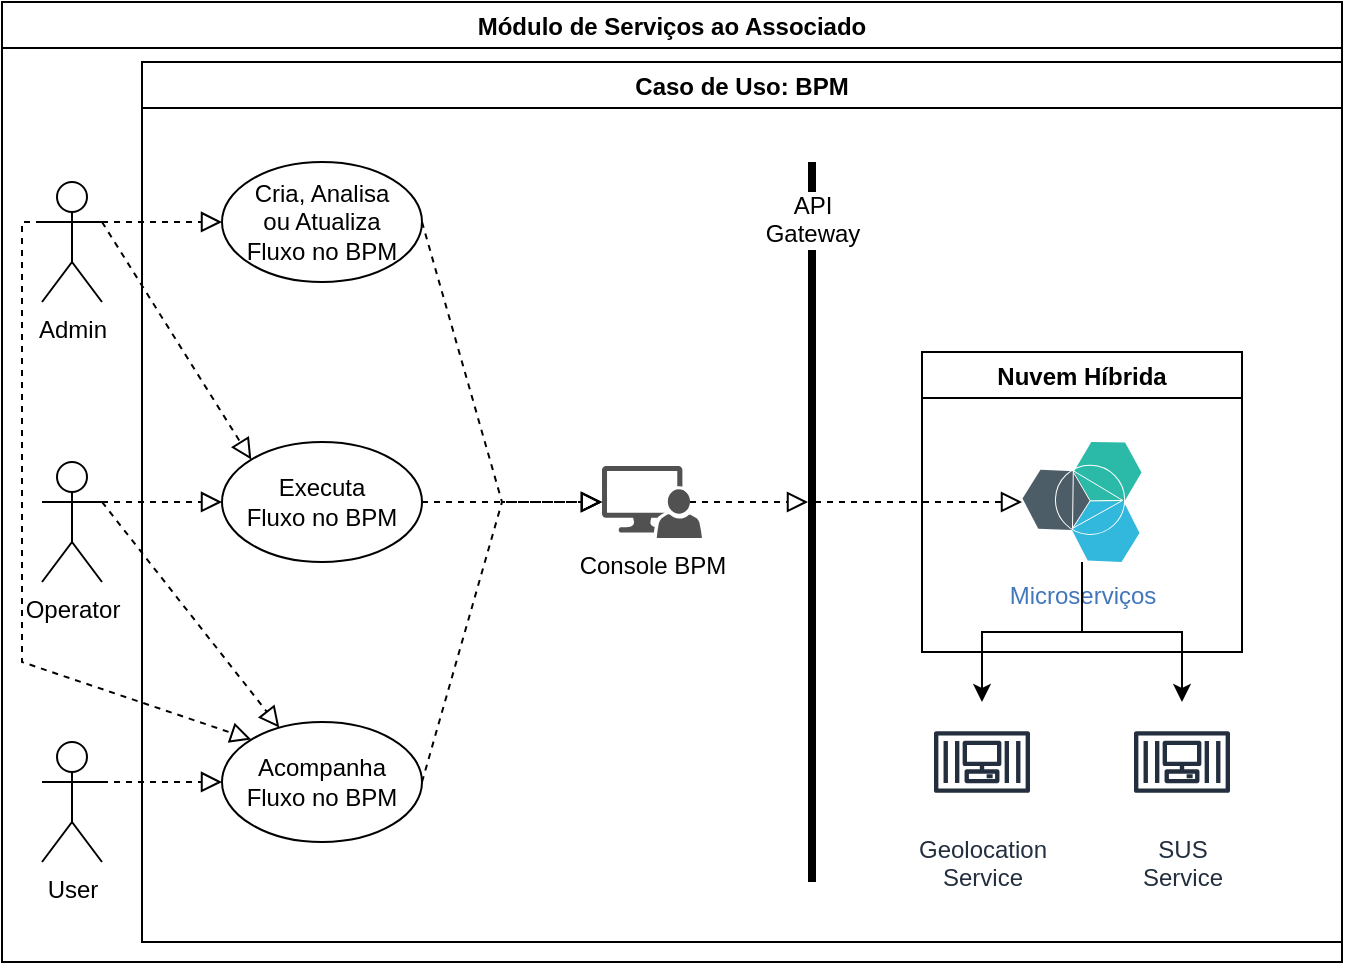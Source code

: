 <mxfile version="17.2.4" type="github" pages="4">
  <diagram id="8Px4JnK0A6tskAk1vZf7" name="BPM-Workflow">
    <mxGraphModel dx="946" dy="563" grid="1" gridSize="10" guides="1" tooltips="1" connect="1" arrows="1" fold="1" page="1" pageScale="1" pageWidth="850" pageHeight="1100" math="0" shadow="0">
      <root>
        <mxCell id="0" />
        <mxCell id="1" parent="0" />
        <mxCell id="QyRomB9fCVLPzvcROTY4-1" value="Módulo de Serviços ao Associado" style="swimlane;" parent="1" vertex="1">
          <mxGeometry x="90" y="40" width="670" height="480" as="geometry" />
        </mxCell>
        <mxCell id="QyRomB9fCVLPzvcROTY4-2" value="Admin" style="shape=umlActor;verticalLabelPosition=bottom;verticalAlign=top;html=1;outlineConnect=0;" parent="QyRomB9fCVLPzvcROTY4-1" vertex="1">
          <mxGeometry x="20" y="90" width="30" height="60" as="geometry" />
        </mxCell>
        <mxCell id="QyRomB9fCVLPzvcROTY4-3" value="Caso de Uso: BPM" style="swimlane;" parent="QyRomB9fCVLPzvcROTY4-1" vertex="1">
          <mxGeometry x="70" y="30" width="600" height="440" as="geometry" />
        </mxCell>
        <mxCell id="QyRomB9fCVLPzvcROTY4-4" value="Cria, Analisa&lt;br&gt;ou Atualiza&lt;br&gt;Fluxo no BPM" style="ellipse;whiteSpace=wrap;html=1;align=center;newEdgeStyle={&quot;edgeStyle&quot;:&quot;entityRelationEdgeStyle&quot;,&quot;startArrow&quot;:&quot;none&quot;,&quot;endArrow&quot;:&quot;none&quot;,&quot;segment&quot;:10,&quot;curved&quot;:1};treeFolding=1;treeMoving=1;" parent="QyRomB9fCVLPzvcROTY4-3" vertex="1">
          <mxGeometry x="40" y="50" width="100" height="60" as="geometry" />
        </mxCell>
        <mxCell id="QyRomB9fCVLPzvcROTY4-10" value="Executa&lt;br&gt;Fluxo&amp;nbsp;no BPM" style="ellipse;whiteSpace=wrap;html=1;align=center;newEdgeStyle={&quot;edgeStyle&quot;:&quot;entityRelationEdgeStyle&quot;,&quot;startArrow&quot;:&quot;none&quot;,&quot;endArrow&quot;:&quot;none&quot;,&quot;segment&quot;:10,&quot;curved&quot;:1};treeFolding=1;treeMoving=1;" parent="QyRomB9fCVLPzvcROTY4-3" vertex="1">
          <mxGeometry x="40" y="190" width="100" height="60" as="geometry" />
        </mxCell>
        <mxCell id="QyRomB9fCVLPzvcROTY4-11" value="Acompanha&lt;br&gt;Fluxo no BPM" style="ellipse;whiteSpace=wrap;html=1;align=center;newEdgeStyle={&quot;edgeStyle&quot;:&quot;entityRelationEdgeStyle&quot;,&quot;startArrow&quot;:&quot;none&quot;,&quot;endArrow&quot;:&quot;none&quot;,&quot;segment&quot;:10,&quot;curved&quot;:1};treeFolding=1;treeMoving=1;" parent="QyRomB9fCVLPzvcROTY4-3" vertex="1">
          <mxGeometry x="40" y="330" width="100" height="60" as="geometry" />
        </mxCell>
        <mxCell id="QyRomB9fCVLPzvcROTY4-31" value="Console BPM" style="sketch=0;pointerEvents=1;shadow=0;dashed=0;html=1;strokeColor=none;labelPosition=center;verticalLabelPosition=bottom;verticalAlign=top;align=center;fillColor=#515151;shape=mxgraph.mscae.system_center.admin_console" parent="QyRomB9fCVLPzvcROTY4-3" vertex="1">
          <mxGeometry x="230" y="202" width="50" height="36" as="geometry" />
        </mxCell>
        <mxCell id="QyRomB9fCVLPzvcROTY4-32" value="API&lt;br&gt;Gateway" style="line;strokeWidth=4;direction=south;html=1;perimeter=backbonePerimeter;points=[];outlineConnect=0;" parent="QyRomB9fCVLPzvcROTY4-3" vertex="1">
          <mxGeometry x="330" y="50" width="10" height="360" as="geometry" />
        </mxCell>
        <mxCell id="QyRomB9fCVLPzvcROTY4-33" value="Nuvem Híbrida" style="swimlane;" parent="QyRomB9fCVLPzvcROTY4-3" vertex="1">
          <mxGeometry x="390" y="145" width="160" height="150" as="geometry" />
        </mxCell>
        <mxCell id="QyRomB9fCVLPzvcROTY4-36" value="Microserviços" style="aspect=fixed;perimeter=ellipsePerimeter;html=1;align=center;shadow=0;dashed=0;fontColor=#4277BB;labelBackgroundColor=#ffffff;fontSize=12;spacingTop=3;image;image=img/lib/ibm/miscellaneous/microservices_application.svg;" parent="QyRomB9fCVLPzvcROTY4-33" vertex="1">
          <mxGeometry x="50" y="45" width="60" height="60" as="geometry" />
        </mxCell>
        <mxCell id="QyRomB9fCVLPzvcROTY4-45" value="" style="endArrow=block;startArrow=none;endFill=0;startFill=0;endSize=8;html=1;verticalAlign=bottom;dashed=1;labelBackgroundColor=none;rounded=0;exitX=1;exitY=0.5;exitDx=0;exitDy=0;entryX=0;entryY=0.5;entryDx=0;entryDy=0;entryPerimeter=0;" parent="QyRomB9fCVLPzvcROTY4-3" source="QyRomB9fCVLPzvcROTY4-4" target="QyRomB9fCVLPzvcROTY4-31" edge="1">
          <mxGeometry width="160" relative="1" as="geometry">
            <mxPoint x="-10" y="130" as="sourcePoint" />
            <mxPoint x="200" y="180" as="targetPoint" />
            <Array as="points">
              <mxPoint x="180" y="220" />
            </Array>
          </mxGeometry>
        </mxCell>
        <mxCell id="QyRomB9fCVLPzvcROTY4-46" value="" style="endArrow=block;startArrow=none;endFill=0;startFill=0;endSize=8;html=1;verticalAlign=bottom;dashed=1;labelBackgroundColor=none;rounded=0;exitX=1;exitY=0.5;exitDx=0;exitDy=0;entryX=0;entryY=0.5;entryDx=0;entryDy=0;entryPerimeter=0;" parent="QyRomB9fCVLPzvcROTY4-3" source="QyRomB9fCVLPzvcROTY4-10" target="QyRomB9fCVLPzvcROTY4-31" edge="1">
          <mxGeometry width="160" relative="1" as="geometry">
            <mxPoint x="150" y="130" as="sourcePoint" />
            <mxPoint x="170" y="220" as="targetPoint" />
          </mxGeometry>
        </mxCell>
        <mxCell id="QyRomB9fCVLPzvcROTY4-47" value="" style="endArrow=block;startArrow=none;endFill=0;startFill=0;endSize=8;html=1;verticalAlign=bottom;dashed=1;labelBackgroundColor=none;rounded=0;entryX=0;entryY=0.5;entryDx=0;entryDy=0;exitX=1;exitY=0.5;exitDx=0;exitDy=0;entryPerimeter=0;" parent="QyRomB9fCVLPzvcROTY4-3" source="QyRomB9fCVLPzvcROTY4-11" target="QyRomB9fCVLPzvcROTY4-31" edge="1">
          <mxGeometry width="160" relative="1" as="geometry">
            <mxPoint x="150" y="240" as="sourcePoint" />
            <mxPoint x="212" y="240.008" as="targetPoint" />
            <Array as="points">
              <mxPoint x="180" y="220" />
            </Array>
          </mxGeometry>
        </mxCell>
        <mxCell id="QyRomB9fCVLPzvcROTY4-48" value="" style="endArrow=block;startArrow=none;endFill=0;startFill=0;endSize=8;html=1;verticalAlign=bottom;dashed=1;labelBackgroundColor=none;rounded=0;exitX=0.88;exitY=0.5;exitDx=0;exitDy=0;exitPerimeter=0;" parent="QyRomB9fCVLPzvcROTY4-3" source="QyRomB9fCVLPzvcROTY4-31" target="QyRomB9fCVLPzvcROTY4-32" edge="1">
          <mxGeometry width="160" relative="1" as="geometry">
            <mxPoint x="255" y="219.71" as="sourcePoint" />
            <mxPoint x="315" y="219.71" as="targetPoint" />
          </mxGeometry>
        </mxCell>
        <mxCell id="QyRomB9fCVLPzvcROTY4-49" value="" style="endArrow=block;startArrow=none;endFill=0;startFill=0;endSize=8;html=1;verticalAlign=bottom;dashed=1;labelBackgroundColor=none;rounded=0;entryX=0;entryY=0.5;entryDx=0;entryDy=0;" parent="QyRomB9fCVLPzvcROTY4-3" source="QyRomB9fCVLPzvcROTY4-32" target="QyRomB9fCVLPzvcROTY4-36" edge="1">
          <mxGeometry width="160" relative="1" as="geometry">
            <mxPoint x="350" y="219.71" as="sourcePoint" />
            <mxPoint x="410" y="219.71" as="targetPoint" />
          </mxGeometry>
        </mxCell>
        <mxCell id="NecrAceDQ9EPzeDnzT4s-2" value="Geolocation&lt;br&gt;Service" style="sketch=0;outlineConnect=0;fontColor=#232F3E;gradientColor=none;strokeColor=#232F3E;fillColor=#ffffff;dashed=0;verticalLabelPosition=bottom;verticalAlign=top;align=center;html=1;fontSize=12;fontStyle=0;aspect=fixed;shape=mxgraph.aws4.resourceIcon;resIcon=mxgraph.aws4.container_3;" parent="QyRomB9fCVLPzvcROTY4-3" vertex="1">
          <mxGeometry x="390" y="320" width="60" height="60" as="geometry" />
        </mxCell>
        <mxCell id="NecrAceDQ9EPzeDnzT4s-3" value="SUS&lt;br&gt;Service" style="sketch=0;outlineConnect=0;fontColor=#232F3E;gradientColor=none;strokeColor=#232F3E;fillColor=#ffffff;dashed=0;verticalLabelPosition=bottom;verticalAlign=top;align=center;html=1;fontSize=12;fontStyle=0;aspect=fixed;shape=mxgraph.aws4.resourceIcon;resIcon=mxgraph.aws4.container_3;" parent="QyRomB9fCVLPzvcROTY4-3" vertex="1">
          <mxGeometry x="490" y="320" width="60" height="60" as="geometry" />
        </mxCell>
        <mxCell id="NecrAceDQ9EPzeDnzT4s-5" style="edgeStyle=orthogonalEdgeStyle;rounded=0;orthogonalLoop=1;jettySize=auto;html=1;exitX=0.5;exitY=1;exitDx=0;exitDy=0;" parent="QyRomB9fCVLPzvcROTY4-3" source="QyRomB9fCVLPzvcROTY4-36" target="NecrAceDQ9EPzeDnzT4s-3" edge="1">
          <mxGeometry relative="1" as="geometry" />
        </mxCell>
        <mxCell id="NecrAceDQ9EPzeDnzT4s-6" style="edgeStyle=orthogonalEdgeStyle;rounded=0;orthogonalLoop=1;jettySize=auto;html=1;exitX=0.5;exitY=1;exitDx=0;exitDy=0;" parent="QyRomB9fCVLPzvcROTY4-3" source="QyRomB9fCVLPzvcROTY4-36" target="NecrAceDQ9EPzeDnzT4s-2" edge="1">
          <mxGeometry relative="1" as="geometry" />
        </mxCell>
        <mxCell id="QyRomB9fCVLPzvcROTY4-22" value="" style="endArrow=block;startArrow=none;endFill=0;startFill=0;endSize=8;html=1;verticalAlign=bottom;dashed=1;labelBackgroundColor=none;rounded=0;entryX=0;entryY=0.5;entryDx=0;entryDy=0;exitX=1;exitY=0.333;exitDx=0;exitDy=0;exitPerimeter=0;" parent="QyRomB9fCVLPzvcROTY4-1" source="QyRomB9fCVLPzvcROTY4-2" target="QyRomB9fCVLPzvcROTY4-4" edge="1">
          <mxGeometry width="160" relative="1" as="geometry">
            <mxPoint x="70" y="200" as="sourcePoint" />
            <mxPoint x="230" y="200" as="targetPoint" />
          </mxGeometry>
        </mxCell>
        <mxCell id="QyRomB9fCVLPzvcROTY4-37" value="Operator" style="shape=umlActor;verticalLabelPosition=bottom;verticalAlign=top;html=1;outlineConnect=0;" parent="QyRomB9fCVLPzvcROTY4-1" vertex="1">
          <mxGeometry x="20" y="230" width="30" height="60" as="geometry" />
        </mxCell>
        <mxCell id="QyRomB9fCVLPzvcROTY4-38" value="User" style="shape=umlActor;verticalLabelPosition=bottom;verticalAlign=top;html=1;outlineConnect=0;" parent="QyRomB9fCVLPzvcROTY4-1" vertex="1">
          <mxGeometry x="20" y="370" width="30" height="60" as="geometry" />
        </mxCell>
        <mxCell id="QyRomB9fCVLPzvcROTY4-39" value="" style="endArrow=block;startArrow=none;endFill=0;startFill=0;endSize=8;html=1;verticalAlign=bottom;dashed=1;labelBackgroundColor=none;rounded=0;entryX=0;entryY=0.5;entryDx=0;entryDy=0;exitX=1;exitY=0.333;exitDx=0;exitDy=0;exitPerimeter=0;" parent="QyRomB9fCVLPzvcROTY4-1" source="QyRomB9fCVLPzvcROTY4-37" target="QyRomB9fCVLPzvcROTY4-10" edge="1">
          <mxGeometry width="160" relative="1" as="geometry">
            <mxPoint x="60" y="160" as="sourcePoint" />
            <mxPoint x="120" y="160" as="targetPoint" />
          </mxGeometry>
        </mxCell>
        <mxCell id="QyRomB9fCVLPzvcROTY4-40" value="" style="endArrow=block;startArrow=none;endFill=0;startFill=0;endSize=8;html=1;verticalAlign=bottom;dashed=1;labelBackgroundColor=none;rounded=0;entryX=0;entryY=0.5;entryDx=0;entryDy=0;exitX=1;exitY=0.333;exitDx=0;exitDy=0;exitPerimeter=0;" parent="QyRomB9fCVLPzvcROTY4-1" source="QyRomB9fCVLPzvcROTY4-38" target="QyRomB9fCVLPzvcROTY4-11" edge="1">
          <mxGeometry width="160" relative="1" as="geometry">
            <mxPoint x="60" y="270" as="sourcePoint" />
            <mxPoint x="120" y="270" as="targetPoint" />
          </mxGeometry>
        </mxCell>
        <mxCell id="QyRomB9fCVLPzvcROTY4-42" value="" style="endArrow=block;startArrow=none;endFill=0;startFill=0;endSize=8;html=1;verticalAlign=bottom;dashed=1;labelBackgroundColor=none;rounded=0;exitX=1;exitY=0.333;exitDx=0;exitDy=0;exitPerimeter=0;" parent="QyRomB9fCVLPzvcROTY4-1" source="QyRomB9fCVLPzvcROTY4-37" target="QyRomB9fCVLPzvcROTY4-11" edge="1">
          <mxGeometry width="160" relative="1" as="geometry">
            <mxPoint x="60" y="270" as="sourcePoint" />
            <mxPoint x="120" y="270" as="targetPoint" />
          </mxGeometry>
        </mxCell>
        <mxCell id="QyRomB9fCVLPzvcROTY4-44" value="" style="endArrow=block;startArrow=none;endFill=0;startFill=0;endSize=8;html=1;verticalAlign=bottom;dashed=1;labelBackgroundColor=none;rounded=0;entryX=0;entryY=0;entryDx=0;entryDy=0;exitX=0;exitY=0.333;exitDx=0;exitDy=0;exitPerimeter=0;" parent="QyRomB9fCVLPzvcROTY4-1" source="QyRomB9fCVLPzvcROTY4-2" target="QyRomB9fCVLPzvcROTY4-11" edge="1">
          <mxGeometry width="160" relative="1" as="geometry">
            <mxPoint x="60" y="160" as="sourcePoint" />
            <mxPoint x="120" y="160" as="targetPoint" />
            <Array as="points">
              <mxPoint x="10" y="110" />
              <mxPoint x="10" y="330" />
            </Array>
          </mxGeometry>
        </mxCell>
        <mxCell id="yBPL8nsobeipwmxpXgli-1" value="" style="endArrow=block;startArrow=none;endFill=0;startFill=0;endSize=8;html=1;verticalAlign=bottom;dashed=1;labelBackgroundColor=none;rounded=0;entryX=0;entryY=0;entryDx=0;entryDy=0;exitX=1;exitY=0.333;exitDx=0;exitDy=0;exitPerimeter=0;" parent="QyRomB9fCVLPzvcROTY4-1" source="QyRomB9fCVLPzvcROTY4-2" target="QyRomB9fCVLPzvcROTY4-10" edge="1">
          <mxGeometry width="160" relative="1" as="geometry">
            <mxPoint x="60" y="120" as="sourcePoint" />
            <mxPoint x="134.645" y="238.787" as="targetPoint" />
          </mxGeometry>
        </mxCell>
      </root>
    </mxGraphModel>
  </diagram>
  <diagram name="Create-Policy" id="BEmNSj2JwdrUvSuJ93V0">
    <mxGraphModel dx="946" dy="563" grid="1" gridSize="10" guides="1" tooltips="1" connect="1" arrows="1" fold="1" page="1" pageScale="1" pageWidth="850" pageHeight="1100" math="0" shadow="0">
      <root>
        <mxCell id="J8R-yCicKWxg4tSrG_xz-0" />
        <mxCell id="J8R-yCicKWxg4tSrG_xz-1" parent="J8R-yCicKWxg4tSrG_xz-0" />
        <mxCell id="J8R-yCicKWxg4tSrG_xz-2" value="Módulo de Serviços ao Associado" style="swimlane;" vertex="1" parent="J8R-yCicKWxg4tSrG_xz-1">
          <mxGeometry x="100" y="40" width="650" height="480" as="geometry" />
        </mxCell>
        <mxCell id="J8R-yCicKWxg4tSrG_xz-4" value="Caso de Uso: Criação da Apólice" style="swimlane;" vertex="1" parent="J8R-yCicKWxg4tSrG_xz-2">
          <mxGeometry x="70" y="30" width="570" height="440" as="geometry" />
        </mxCell>
        <mxCell id="J8R-yCicKWxg4tSrG_xz-6" value="Executa Fluxo&lt;br&gt;&amp;nbsp;no BPM" style="ellipse;whiteSpace=wrap;html=1;align=center;newEdgeStyle={&quot;edgeStyle&quot;:&quot;entityRelationEdgeStyle&quot;,&quot;startArrow&quot;:&quot;none&quot;,&quot;endArrow&quot;:&quot;none&quot;,&quot;segment&quot;:10,&quot;curved&quot;:1};treeFolding=1;treeMoving=1;" vertex="1" parent="J8R-yCicKWxg4tSrG_xz-4">
          <mxGeometry x="450" y="167.5" width="100" height="60" as="geometry" />
        </mxCell>
        <mxCell id="J8R-yCicKWxg4tSrG_xz-8" value="Adquire / Troca Plano de Saúde" style="ellipse;whiteSpace=wrap;html=1;align=center;newEdgeStyle={&quot;edgeStyle&quot;:&quot;entityRelationEdgeStyle&quot;,&quot;startArrow&quot;:&quot;none&quot;,&quot;endArrow&quot;:&quot;none&quot;,&quot;segment&quot;:10,&quot;curved&quot;:1};treeFolding=1;treeMoving=1;" vertex="1" parent="J8R-yCicKWxg4tSrG_xz-4">
          <mxGeometry x="70" y="100" width="100" height="60" as="geometry" />
        </mxCell>
        <mxCell id="J8R-yCicKWxg4tSrG_xz-9" value="Solicita&lt;br&gt;Criação e Vínculo de Apólice" style="ellipse;whiteSpace=wrap;html=1;align=center;newEdgeStyle={&quot;edgeStyle&quot;:&quot;entityRelationEdgeStyle&quot;,&quot;startArrow&quot;:&quot;none&quot;,&quot;endArrow&quot;:&quot;none&quot;,&quot;segment&quot;:10,&quot;curved&quot;:1};treeFolding=1;treeMoving=1;" vertex="1" parent="J8R-yCicKWxg4tSrG_xz-4">
          <mxGeometry x="70" y="240" width="100" height="60" as="geometry" />
        </mxCell>
        <mxCell id="J8R-yCicKWxg4tSrG_xz-12" value="Fluxo com Confirmação&lt;br&gt;Manual" style="ellipse;whiteSpace=wrap;html=1;align=center;newEdgeStyle={&quot;edgeStyle&quot;:&quot;entityRelationEdgeStyle&quot;,&quot;startArrow&quot;:&quot;none&quot;,&quot;endArrow&quot;:&quot;none&quot;,&quot;segment&quot;:10,&quot;curved&quot;:1};treeFolding=1;treeMoving=1;" vertex="1" parent="J8R-yCicKWxg4tSrG_xz-4">
          <mxGeometry x="310" y="107.5" width="100" height="60" as="geometry" />
        </mxCell>
        <mxCell id="J8R-yCicKWxg4tSrG_xz-14" value="" style="endArrow=block;startArrow=none;endFill=0;startFill=0;endSize=8;html=1;verticalAlign=bottom;dashed=1;labelBackgroundColor=none;rounded=0;entryX=0;entryY=0;entryDx=0;entryDy=0;exitX=1;exitY=0.5;exitDx=0;exitDy=0;strokeColor=default;" edge="1" parent="J8R-yCicKWxg4tSrG_xz-4" source="J8R-yCicKWxg4tSrG_xz-12" target="J8R-yCicKWxg4tSrG_xz-6">
          <mxGeometry x="0.241" y="8" width="160" relative="1" as="geometry">
            <mxPoint x="-10" y="90" as="sourcePoint" />
            <mxPoint x="130" y="145" as="targetPoint" />
            <mxPoint as="offset" />
          </mxGeometry>
        </mxCell>
        <mxCell id="J8R-yCicKWxg4tSrG_xz-16" value="Fluxo&lt;br&gt;Automático" style="ellipse;whiteSpace=wrap;html=1;align=center;newEdgeStyle={&quot;edgeStyle&quot;:&quot;entityRelationEdgeStyle&quot;,&quot;startArrow&quot;:&quot;none&quot;,&quot;endArrow&quot;:&quot;none&quot;,&quot;segment&quot;:10,&quot;curved&quot;:1};treeFolding=1;treeMoving=1;" vertex="1" parent="J8R-yCicKWxg4tSrG_xz-4">
          <mxGeometry x="310" y="250" width="100" height="60" as="geometry" />
        </mxCell>
        <mxCell id="J8R-yCicKWxg4tSrG_xz-17" value="" style="endArrow=block;startArrow=none;endFill=0;startFill=0;endSize=8;html=1;verticalAlign=bottom;dashed=1;labelBackgroundColor=none;rounded=0;exitX=1;exitY=0.5;exitDx=0;exitDy=0;strokeColor=default;entryX=0;entryY=1;entryDx=0;entryDy=0;" edge="1" parent="J8R-yCicKWxg4tSrG_xz-4" source="J8R-yCicKWxg4tSrG_xz-16" target="J8R-yCicKWxg4tSrG_xz-6">
          <mxGeometry x="-0.13" width="160" relative="1" as="geometry">
            <mxPoint x="-10" y="90" as="sourcePoint" />
            <mxPoint x="480" y="280" as="targetPoint" />
            <mxPoint as="offset" />
          </mxGeometry>
        </mxCell>
        <mxCell id="_QqUAXU27Tmk9uPUwCbC-0" value="Assoc.tem &#xa;Apólice?" style="rhombus;" vertex="1" parent="J8R-yCicKWxg4tSrG_xz-4">
          <mxGeometry x="210" y="167.5" width="80" height="82.5" as="geometry" />
        </mxCell>
        <mxCell id="_QqUAXU27Tmk9uPUwCbC-2" value="" style="endArrow=block;startArrow=none;endFill=0;startFill=0;endSize=8;html=1;verticalAlign=bottom;dashed=1;labelBackgroundColor=none;rounded=0;entryX=0;entryY=0.5;entryDx=0;entryDy=0;exitX=1;exitY=0.5;exitDx=0;exitDy=0;strokeColor=default;" edge="1" parent="J8R-yCicKWxg4tSrG_xz-4" source="J8R-yCicKWxg4tSrG_xz-9" target="_QqUAXU27Tmk9uPUwCbC-0">
          <mxGeometry width="160" relative="1" as="geometry">
            <mxPoint x="-10" y="280" as="sourcePoint" />
            <mxPoint x="80" y="280" as="targetPoint" />
          </mxGeometry>
        </mxCell>
        <mxCell id="_QqUAXU27Tmk9uPUwCbC-4" value="Sim" style="endArrow=block;startArrow=none;endFill=0;startFill=0;endSize=8;html=1;verticalAlign=bottom;dashed=1;labelBackgroundColor=none;rounded=0;entryX=0;entryY=0.5;entryDx=0;entryDy=0;exitX=0.5;exitY=0;exitDx=0;exitDy=0;strokeColor=default;" edge="1" parent="J8R-yCicKWxg4tSrG_xz-4" source="_QqUAXU27Tmk9uPUwCbC-0" target="J8R-yCicKWxg4tSrG_xz-12">
          <mxGeometry width="160" relative="1" as="geometry">
            <mxPoint x="240" y="161.25" as="sourcePoint" />
            <mxPoint x="280" y="100" as="targetPoint" />
          </mxGeometry>
        </mxCell>
        <mxCell id="_QqUAXU27Tmk9uPUwCbC-5" value="Não" style="endArrow=block;startArrow=none;endFill=0;startFill=0;endSize=8;html=1;verticalAlign=bottom;dashed=1;labelBackgroundColor=none;rounded=0;entryX=0;entryY=0.5;entryDx=0;entryDy=0;exitX=0.5;exitY=1;exitDx=0;exitDy=0;strokeColor=default;" edge="1" parent="J8R-yCicKWxg4tSrG_xz-4" source="_QqUAXU27Tmk9uPUwCbC-0" target="J8R-yCicKWxg4tSrG_xz-16">
          <mxGeometry width="160" relative="1" as="geometry">
            <mxPoint x="260" y="177.5" as="sourcePoint" />
            <mxPoint x="320" y="147.5" as="targetPoint" />
          </mxGeometry>
        </mxCell>
        <mxCell id="J8R-yCicKWxg4tSrG_xz-20" value="Operador" style="shape=umlActor;verticalLabelPosition=bottom;verticalAlign=top;html=1;outlineConnect=0;" vertex="1" parent="J8R-yCicKWxg4tSrG_xz-2">
          <mxGeometry x="20" y="280" width="30" height="60" as="geometry" />
        </mxCell>
        <mxCell id="J8R-yCicKWxg4tSrG_xz-21" value="" style="endArrow=block;startArrow=none;endFill=0;startFill=0;endSize=8;html=1;verticalAlign=bottom;dashed=1;labelBackgroundColor=none;rounded=0;exitX=0;exitY=1;exitDx=0;exitDy=0;strokeColor=default;entryX=1;entryY=0.333;entryDx=0;entryDy=0;entryPerimeter=0;" edge="1" parent="J8R-yCicKWxg4tSrG_xz-2" source="J8R-yCicKWxg4tSrG_xz-8" target="J8R-yCicKWxg4tSrG_xz-20">
          <mxGeometry width="160" relative="1" as="geometry">
            <mxPoint x="60" y="120" as="sourcePoint" />
            <mxPoint x="120" y="120" as="targetPoint" />
          </mxGeometry>
        </mxCell>
        <mxCell id="J8R-yCicKWxg4tSrG_xz-22" value="" style="endArrow=block;startArrow=none;endFill=0;startFill=0;endSize=8;html=1;verticalAlign=bottom;dashed=1;labelBackgroundColor=none;rounded=0;entryX=0;entryY=0.5;entryDx=0;entryDy=0;exitX=1;exitY=0.333;exitDx=0;exitDy=0;exitPerimeter=0;strokeColor=default;" edge="1" parent="J8R-yCicKWxg4tSrG_xz-2" source="J8R-yCicKWxg4tSrG_xz-20" target="J8R-yCicKWxg4tSrG_xz-9">
          <mxGeometry width="160" relative="1" as="geometry">
            <mxPoint x="60" y="120" as="sourcePoint" />
            <mxPoint x="120" y="120" as="targetPoint" />
          </mxGeometry>
        </mxCell>
        <mxCell id="J8R-yCicKWxg4tSrG_xz-23" value="Associado" style="shape=umlActor;verticalLabelPosition=bottom;verticalAlign=top;html=1;outlineConnect=0;" vertex="1" parent="J8R-yCicKWxg4tSrG_xz-2">
          <mxGeometry x="20" y="100" width="30" height="60" as="geometry" />
        </mxCell>
        <mxCell id="J8R-yCicKWxg4tSrG_xz-24" value="" style="endArrow=block;startArrow=none;endFill=0;startFill=0;endSize=8;html=1;verticalAlign=bottom;dashed=1;labelBackgroundColor=none;rounded=0;entryX=0;entryY=0.5;entryDx=0;entryDy=0;exitX=1;exitY=0.333;exitDx=0;exitDy=0;exitPerimeter=0;strokeColor=default;" edge="1" parent="J8R-yCicKWxg4tSrG_xz-2" source="J8R-yCicKWxg4tSrG_xz-23" target="J8R-yCicKWxg4tSrG_xz-8">
          <mxGeometry width="160" relative="1" as="geometry">
            <mxPoint x="60" y="120" as="sourcePoint" />
            <mxPoint x="120" y="175" as="targetPoint" />
          </mxGeometry>
        </mxCell>
      </root>
    </mxGraphModel>
  </diagram>
  <diagram id="mUb5hkLFajydWQbCU6ol" name="Reg-Consulta">
    <mxGraphModel dx="946" dy="563" grid="1" gridSize="10" guides="1" tooltips="1" connect="1" arrows="1" fold="1" page="1" pageScale="1" pageWidth="850" pageHeight="1100" math="0" shadow="0">
      <root>
        <mxCell id="UcLp0NjQ9hpyDPdKPOlO-0" />
        <mxCell id="UcLp0NjQ9hpyDPdKPOlO-1" parent="UcLp0NjQ9hpyDPdKPOlO-0" />
        <mxCell id="UcLp0NjQ9hpyDPdKPOlO-2" value="Módulo de Serviços ao Associado" style="swimlane;" parent="UcLp0NjQ9hpyDPdKPOlO-1" vertex="1">
          <mxGeometry x="100" y="40" width="650" height="480" as="geometry" />
        </mxCell>
        <mxCell id="UcLp0NjQ9hpyDPdKPOlO-3" value="Prestador" style="shape=umlActor;verticalLabelPosition=bottom;verticalAlign=top;html=1;outlineConnect=0;" parent="UcLp0NjQ9hpyDPdKPOlO-2" vertex="1">
          <mxGeometry x="20" y="90" width="30" height="60" as="geometry" />
        </mxCell>
        <mxCell id="UcLp0NjQ9hpyDPdKPOlO-4" value="Caso de Uso: Registro de Consulta" style="swimlane;" parent="UcLp0NjQ9hpyDPdKPOlO-2" vertex="1">
          <mxGeometry x="70" y="30" width="570" height="440" as="geometry" />
        </mxCell>
        <mxCell id="UcLp0NjQ9hpyDPdKPOlO-5" value="Solicita Autorização Automática para Consulta" style="ellipse;whiteSpace=wrap;html=1;align=center;newEdgeStyle={&quot;edgeStyle&quot;:&quot;entityRelationEdgeStyle&quot;,&quot;startArrow&quot;:&quot;none&quot;,&quot;endArrow&quot;:&quot;none&quot;,&quot;segment&quot;:10,&quot;curved&quot;:1};treeFolding=1;treeMoving=1;" parent="UcLp0NjQ9hpyDPdKPOlO-4" vertex="1">
          <mxGeometry x="80" y="50" width="100" height="60" as="geometry" />
        </mxCell>
        <mxCell id="UcLp0NjQ9hpyDPdKPOlO-6" value="Executa Fluxo&lt;br&gt;&amp;nbsp;no BPM" style="ellipse;whiteSpace=wrap;html=1;align=center;newEdgeStyle={&quot;edgeStyle&quot;:&quot;entityRelationEdgeStyle&quot;,&quot;startArrow&quot;:&quot;none&quot;,&quot;endArrow&quot;:&quot;none&quot;,&quot;segment&quot;:10,&quot;curved&quot;:1};treeFolding=1;treeMoving=1;" parent="UcLp0NjQ9hpyDPdKPOlO-4" vertex="1">
          <mxGeometry x="450" y="200" width="100" height="60" as="geometry" />
        </mxCell>
        <mxCell id="UcLp0NjQ9hpyDPdKPOlO-7" value="fluxo: autorização automática" style="endArrow=block;startArrow=none;endFill=0;startFill=0;endSize=8;html=1;verticalAlign=bottom;dashed=1;labelBackgroundColor=none;rounded=0;entryX=0.5;entryY=0;entryDx=0;entryDy=0;exitX=1;exitY=0.5;exitDx=0;exitDy=0;" parent="UcLp0NjQ9hpyDPdKPOlO-4" source="UcLp0NjQ9hpyDPdKPOlO-5" target="UcLp0NjQ9hpyDPdKPOlO-6" edge="1">
          <mxGeometry x="-0.361" width="160" relative="1" as="geometry">
            <mxPoint y="100" as="sourcePoint" />
            <mxPoint x="60" y="100" as="targetPoint" />
            <Array as="points">
              <mxPoint x="460" y="80" />
            </Array>
            <mxPoint as="offset" />
          </mxGeometry>
        </mxCell>
        <mxCell id="UcLp0NjQ9hpyDPdKPOlO-8" value="Solicita Autorização para Consulta via&amp;nbsp;&lt;br&gt;Operador" style="ellipse;whiteSpace=wrap;html=1;align=center;newEdgeStyle={&quot;edgeStyle&quot;:&quot;entityRelationEdgeStyle&quot;,&quot;startArrow&quot;:&quot;none&quot;,&quot;endArrow&quot;:&quot;none&quot;,&quot;segment&quot;:10,&quot;curved&quot;:1};treeFolding=1;treeMoving=1;" parent="UcLp0NjQ9hpyDPdKPOlO-4" vertex="1">
          <mxGeometry x="80" y="200" width="100" height="60" as="geometry" />
        </mxCell>
        <mxCell id="UcLp0NjQ9hpyDPdKPOlO-9" value="Solicita&lt;br&gt;Autorização Manual para Consulta" style="ellipse;whiteSpace=wrap;html=1;align=center;newEdgeStyle={&quot;edgeStyle&quot;:&quot;entityRelationEdgeStyle&quot;,&quot;startArrow&quot;:&quot;none&quot;,&quot;endArrow&quot;:&quot;none&quot;,&quot;segment&quot;:10,&quot;curved&quot;:1};treeFolding=1;treeMoving=1;" parent="UcLp0NjQ9hpyDPdKPOlO-4" vertex="1">
          <mxGeometry x="80" y="350" width="100" height="60" as="geometry" />
        </mxCell>
        <mxCell id="UcLp0NjQ9hpyDPdKPOlO-10" value="fluxo: autorização manual" style="endArrow=block;startArrow=none;endFill=0;startFill=0;endSize=8;html=1;verticalAlign=bottom;dashed=1;labelBackgroundColor=none;rounded=0;entryX=0.5;entryY=1;entryDx=0;entryDy=0;exitX=1;exitY=0.5;exitDx=0;exitDy=0;strokeColor=default;" parent="UcLp0NjQ9hpyDPdKPOlO-4" source="UcLp0NjQ9hpyDPdKPOlO-9" target="UcLp0NjQ9hpyDPdKPOlO-6" edge="1">
          <mxGeometry x="-0.328" width="160" relative="1" as="geometry">
            <mxPoint x="-10" y="90" as="sourcePoint" />
            <mxPoint x="50" y="90" as="targetPoint" />
            <Array as="points">
              <mxPoint x="460" y="380" />
            </Array>
            <mxPoint as="offset" />
          </mxGeometry>
        </mxCell>
        <mxCell id="UcLp0NjQ9hpyDPdKPOlO-11" value="Aut.&#xa;Ok?" style="rhombus;" parent="UcLp0NjQ9hpyDPdKPOlO-4" vertex="1">
          <mxGeometry x="35" y="110" width="50" height="55" as="geometry" />
        </mxCell>
        <mxCell id="UcLp0NjQ9hpyDPdKPOlO-12" value="Registra &lt;br&gt;Consulta" style="ellipse;whiteSpace=wrap;html=1;align=center;newEdgeStyle={&quot;edgeStyle&quot;:&quot;entityRelationEdgeStyle&quot;,&quot;startArrow&quot;:&quot;none&quot;,&quot;endArrow&quot;:&quot;none&quot;,&quot;segment&quot;:10,&quot;curved&quot;:1};treeFolding=1;treeMoving=1;" parent="UcLp0NjQ9hpyDPdKPOlO-4" vertex="1">
          <mxGeometry x="235" y="107.5" width="100" height="60" as="geometry" />
        </mxCell>
        <mxCell id="UcLp0NjQ9hpyDPdKPOlO-13" value="sim" style="endArrow=block;startArrow=none;endFill=0;startFill=0;endSize=8;html=1;verticalAlign=bottom;dashed=1;labelBackgroundColor=none;rounded=0;entryX=0;entryY=0.5;entryDx=0;entryDy=0;exitX=1;exitY=0.5;exitDx=0;exitDy=0;strokeColor=default;" parent="UcLp0NjQ9hpyDPdKPOlO-4" source="UcLp0NjQ9hpyDPdKPOlO-11" target="UcLp0NjQ9hpyDPdKPOlO-12" edge="1">
          <mxGeometry width="160" relative="1" as="geometry">
            <mxPoint x="-10" y="90" as="sourcePoint" />
            <mxPoint x="130" y="145" as="targetPoint" />
          </mxGeometry>
        </mxCell>
        <mxCell id="UcLp0NjQ9hpyDPdKPOlO-14" value="fluxo:&amp;nbsp;registro&lt;br&gt;de&amp;nbsp;consulta" style="endArrow=block;startArrow=none;endFill=0;startFill=0;endSize=8;html=1;verticalAlign=bottom;dashed=1;labelBackgroundColor=none;rounded=0;entryX=0;entryY=0;entryDx=0;entryDy=0;exitX=1;exitY=0.5;exitDx=0;exitDy=0;strokeColor=default;" parent="UcLp0NjQ9hpyDPdKPOlO-4" source="UcLp0NjQ9hpyDPdKPOlO-12" target="UcLp0NjQ9hpyDPdKPOlO-6" edge="1">
          <mxGeometry x="0.241" y="8" width="160" relative="1" as="geometry">
            <mxPoint x="-10" y="90" as="sourcePoint" />
            <mxPoint x="130" y="145" as="targetPoint" />
            <mxPoint as="offset" />
          </mxGeometry>
        </mxCell>
        <mxCell id="UcLp0NjQ9hpyDPdKPOlO-15" value="não" style="endArrow=block;startArrow=none;endFill=0;startFill=0;endSize=8;html=1;verticalAlign=bottom;dashed=1;labelBackgroundColor=none;rounded=0;entryX=0;entryY=0;entryDx=0;entryDy=0;strokeColor=default;exitX=0.5;exitY=1;exitDx=0;exitDy=0;" parent="UcLp0NjQ9hpyDPdKPOlO-4" source="UcLp0NjQ9hpyDPdKPOlO-11" target="UcLp0NjQ9hpyDPdKPOlO-8" edge="1">
          <mxGeometry x="0.147" width="160" relative="1" as="geometry">
            <mxPoint x="90" y="135" as="sourcePoint" />
            <mxPoint x="50" y="145" as="targetPoint" />
            <mxPoint as="offset" />
          </mxGeometry>
        </mxCell>
        <mxCell id="UcLp0NjQ9hpyDPdKPOlO-16" value="Notifica&lt;br&gt;Solicitante" style="ellipse;whiteSpace=wrap;html=1;align=center;newEdgeStyle={&quot;edgeStyle&quot;:&quot;entityRelationEdgeStyle&quot;,&quot;startArrow&quot;:&quot;none&quot;,&quot;endArrow&quot;:&quot;none&quot;,&quot;segment&quot;:10,&quot;curved&quot;:1};treeFolding=1;treeMoving=1;" parent="UcLp0NjQ9hpyDPdKPOlO-4" vertex="1">
          <mxGeometry x="235" y="200" width="100" height="60" as="geometry" />
        </mxCell>
        <mxCell id="UcLp0NjQ9hpyDPdKPOlO-17" value="retorno autorização" style="endArrow=block;startArrow=none;endFill=0;startFill=0;endSize=8;html=1;verticalAlign=bottom;dashed=1;labelBackgroundColor=none;rounded=0;entryX=1;entryY=0.5;entryDx=0;entryDy=0;exitX=0;exitY=0.5;exitDx=0;exitDy=0;strokeColor=default;" parent="UcLp0NjQ9hpyDPdKPOlO-4" source="UcLp0NjQ9hpyDPdKPOlO-6" target="UcLp0NjQ9hpyDPdKPOlO-16" edge="1">
          <mxGeometry x="-0.13" width="160" relative="1" as="geometry">
            <mxPoint x="-10" y="90" as="sourcePoint" />
            <mxPoint x="50" y="145" as="targetPoint" />
            <mxPoint as="offset" />
          </mxGeometry>
        </mxCell>
        <mxCell id="UcLp0NjQ9hpyDPdKPOlO-22" value="" style="endArrow=block;startArrow=none;endFill=0;startFill=0;endSize=8;html=1;verticalAlign=bottom;dashed=1;labelBackgroundColor=none;rounded=0;entryX=0.5;entryY=0;entryDx=0;entryDy=0;exitX=0;exitY=1;exitDx=0;exitDy=0;strokeColor=default;" parent="UcLp0NjQ9hpyDPdKPOlO-4" source="UcLp0NjQ9hpyDPdKPOlO-5" target="UcLp0NjQ9hpyDPdKPOlO-11" edge="1">
          <mxGeometry width="160" relative="1" as="geometry">
            <mxPoint x="-10" y="90" as="sourcePoint" />
            <mxPoint x="50" y="90" as="targetPoint" />
          </mxGeometry>
        </mxCell>
        <mxCell id="UcLp0NjQ9hpyDPdKPOlO-18" value="" style="endArrow=block;startArrow=none;endFill=0;startFill=0;endSize=8;html=1;verticalAlign=bottom;dashed=1;labelBackgroundColor=none;rounded=0;entryX=0;entryY=0.5;entryDx=0;entryDy=0;exitX=1;exitY=0.333;exitDx=0;exitDy=0;exitPerimeter=0;strokeColor=default;" parent="UcLp0NjQ9hpyDPdKPOlO-2" source="UcLp0NjQ9hpyDPdKPOlO-3" target="UcLp0NjQ9hpyDPdKPOlO-5" edge="1">
          <mxGeometry width="160" relative="1" as="geometry">
            <mxPoint x="80" y="140" as="sourcePoint" />
            <mxPoint x="335" y="100" as="targetPoint" />
          </mxGeometry>
        </mxCell>
        <mxCell id="UcLp0NjQ9hpyDPdKPOlO-19" value="Operador" style="shape=umlActor;verticalLabelPosition=bottom;verticalAlign=top;html=1;outlineConnect=0;" parent="UcLp0NjQ9hpyDPdKPOlO-2" vertex="1">
          <mxGeometry x="20" y="390" width="30" height="60" as="geometry" />
        </mxCell>
        <mxCell id="UcLp0NjQ9hpyDPdKPOlO-20" value="" style="endArrow=block;startArrow=none;endFill=0;startFill=0;endSize=8;html=1;verticalAlign=bottom;dashed=1;labelBackgroundColor=none;rounded=0;exitX=0;exitY=1;exitDx=0;exitDy=0;strokeColor=default;entryX=1;entryY=0.333;entryDx=0;entryDy=0;entryPerimeter=0;" parent="UcLp0NjQ9hpyDPdKPOlO-2" source="UcLp0NjQ9hpyDPdKPOlO-8" target="UcLp0NjQ9hpyDPdKPOlO-19" edge="1">
          <mxGeometry width="160" relative="1" as="geometry">
            <mxPoint x="60" y="120" as="sourcePoint" />
            <mxPoint x="120" y="120" as="targetPoint" />
          </mxGeometry>
        </mxCell>
        <mxCell id="UcLp0NjQ9hpyDPdKPOlO-21" value="" style="endArrow=block;startArrow=none;endFill=0;startFill=0;endSize=8;html=1;verticalAlign=bottom;dashed=1;labelBackgroundColor=none;rounded=0;entryX=0;entryY=0.5;entryDx=0;entryDy=0;exitX=1;exitY=0.333;exitDx=0;exitDy=0;exitPerimeter=0;strokeColor=default;" parent="UcLp0NjQ9hpyDPdKPOlO-2" source="UcLp0NjQ9hpyDPdKPOlO-19" target="UcLp0NjQ9hpyDPdKPOlO-9" edge="1">
          <mxGeometry width="160" relative="1" as="geometry">
            <mxPoint x="60" y="120" as="sourcePoint" />
            <mxPoint x="120" y="120" as="targetPoint" />
          </mxGeometry>
        </mxCell>
        <mxCell id="UcLp0NjQ9hpyDPdKPOlO-23" value="Associado" style="shape=umlActor;verticalLabelPosition=bottom;verticalAlign=top;html=1;outlineConnect=0;" parent="UcLp0NjQ9hpyDPdKPOlO-2" vertex="1">
          <mxGeometry x="20" y="240" width="30" height="60" as="geometry" />
        </mxCell>
        <mxCell id="UcLp0NjQ9hpyDPdKPOlO-24" value="" style="endArrow=block;startArrow=none;endFill=0;startFill=0;endSize=8;html=1;verticalAlign=bottom;dashed=1;labelBackgroundColor=none;rounded=0;entryX=0;entryY=0.5;entryDx=0;entryDy=0;exitX=1;exitY=0.333;exitDx=0;exitDy=0;exitPerimeter=0;strokeColor=default;" parent="UcLp0NjQ9hpyDPdKPOlO-2" source="UcLp0NjQ9hpyDPdKPOlO-23" target="UcLp0NjQ9hpyDPdKPOlO-8" edge="1">
          <mxGeometry width="160" relative="1" as="geometry">
            <mxPoint x="60" y="120" as="sourcePoint" />
            <mxPoint x="120" y="175" as="targetPoint" />
          </mxGeometry>
        </mxCell>
      </root>
    </mxGraphModel>
  </diagram>
  <diagram id="n4hEB6ss4SnLdvgBrMo7" name="Reg-Exame">
    <mxGraphModel dx="946" dy="563" grid="1" gridSize="10" guides="1" tooltips="1" connect="1" arrows="1" fold="1" page="1" pageScale="1" pageWidth="850" pageHeight="1100" math="0" shadow="0">
      <root>
        <mxCell id="ZgivsNq7vIwu6-tj7rix-0" />
        <mxCell id="ZgivsNq7vIwu6-tj7rix-1" parent="ZgivsNq7vIwu6-tj7rix-0" />
        <mxCell id="ZgivsNq7vIwu6-tj7rix-2" value="Módulo de Serviços ao Associado" style="swimlane;" parent="ZgivsNq7vIwu6-tj7rix-1" vertex="1">
          <mxGeometry x="100" y="40" width="650" height="480" as="geometry" />
        </mxCell>
        <mxCell id="ZgivsNq7vIwu6-tj7rix-3" value="Prestador" style="shape=umlActor;verticalLabelPosition=bottom;verticalAlign=top;html=1;outlineConnect=0;" parent="ZgivsNq7vIwu6-tj7rix-2" vertex="1">
          <mxGeometry x="20" y="90" width="30" height="60" as="geometry" />
        </mxCell>
        <mxCell id="ZgivsNq7vIwu6-tj7rix-4" value="Caso de Uso: Registro de Exame" style="swimlane;" parent="ZgivsNq7vIwu6-tj7rix-2" vertex="1">
          <mxGeometry x="70" y="30" width="570" height="440" as="geometry" />
        </mxCell>
        <mxCell id="ZgivsNq7vIwu6-tj7rix-5" value="Solicita Autorização Automática para Exame" style="ellipse;whiteSpace=wrap;html=1;align=center;newEdgeStyle={&quot;edgeStyle&quot;:&quot;entityRelationEdgeStyle&quot;,&quot;startArrow&quot;:&quot;none&quot;,&quot;endArrow&quot;:&quot;none&quot;,&quot;segment&quot;:10,&quot;curved&quot;:1};treeFolding=1;treeMoving=1;" parent="ZgivsNq7vIwu6-tj7rix-4" vertex="1">
          <mxGeometry x="80" y="50" width="100" height="60" as="geometry" />
        </mxCell>
        <mxCell id="ZgivsNq7vIwu6-tj7rix-6" value="Executa Fluxo&lt;br&gt;&amp;nbsp;no BPM" style="ellipse;whiteSpace=wrap;html=1;align=center;newEdgeStyle={&quot;edgeStyle&quot;:&quot;entityRelationEdgeStyle&quot;,&quot;startArrow&quot;:&quot;none&quot;,&quot;endArrow&quot;:&quot;none&quot;,&quot;segment&quot;:10,&quot;curved&quot;:1};treeFolding=1;treeMoving=1;" parent="ZgivsNq7vIwu6-tj7rix-4" vertex="1">
          <mxGeometry x="450" y="200" width="100" height="60" as="geometry" />
        </mxCell>
        <mxCell id="ZgivsNq7vIwu6-tj7rix-7" value="fluxo: autorização automática" style="endArrow=block;startArrow=none;endFill=0;startFill=0;endSize=8;html=1;verticalAlign=bottom;dashed=1;labelBackgroundColor=none;rounded=0;entryX=0.5;entryY=0;entryDx=0;entryDy=0;exitX=1;exitY=0.5;exitDx=0;exitDy=0;" parent="ZgivsNq7vIwu6-tj7rix-4" source="ZgivsNq7vIwu6-tj7rix-5" target="ZgivsNq7vIwu6-tj7rix-6" edge="1">
          <mxGeometry x="-0.361" width="160" relative="1" as="geometry">
            <mxPoint y="100" as="sourcePoint" />
            <mxPoint x="60" y="100" as="targetPoint" />
            <Array as="points">
              <mxPoint x="460" y="80" />
            </Array>
            <mxPoint as="offset" />
          </mxGeometry>
        </mxCell>
        <mxCell id="ZgivsNq7vIwu6-tj7rix-8" value="Solicita Autorização para Exame via&amp;nbsp;&lt;br&gt;Operador" style="ellipse;whiteSpace=wrap;html=1;align=center;newEdgeStyle={&quot;edgeStyle&quot;:&quot;entityRelationEdgeStyle&quot;,&quot;startArrow&quot;:&quot;none&quot;,&quot;endArrow&quot;:&quot;none&quot;,&quot;segment&quot;:10,&quot;curved&quot;:1};treeFolding=1;treeMoving=1;" parent="ZgivsNq7vIwu6-tj7rix-4" vertex="1">
          <mxGeometry x="80" y="200" width="100" height="60" as="geometry" />
        </mxCell>
        <mxCell id="ZgivsNq7vIwu6-tj7rix-9" value="Solicita&lt;br&gt;Autorização Manual para Exame" style="ellipse;whiteSpace=wrap;html=1;align=center;newEdgeStyle={&quot;edgeStyle&quot;:&quot;entityRelationEdgeStyle&quot;,&quot;startArrow&quot;:&quot;none&quot;,&quot;endArrow&quot;:&quot;none&quot;,&quot;segment&quot;:10,&quot;curved&quot;:1};treeFolding=1;treeMoving=1;" parent="ZgivsNq7vIwu6-tj7rix-4" vertex="1">
          <mxGeometry x="80" y="350" width="100" height="60" as="geometry" />
        </mxCell>
        <mxCell id="ZgivsNq7vIwu6-tj7rix-10" value="fluxo: autorização manual" style="endArrow=block;startArrow=none;endFill=0;startFill=0;endSize=8;html=1;verticalAlign=bottom;dashed=1;labelBackgroundColor=none;rounded=0;entryX=0.5;entryY=1;entryDx=0;entryDy=0;exitX=1;exitY=0.5;exitDx=0;exitDy=0;strokeColor=default;" parent="ZgivsNq7vIwu6-tj7rix-4" source="ZgivsNq7vIwu6-tj7rix-9" target="ZgivsNq7vIwu6-tj7rix-6" edge="1">
          <mxGeometry x="-0.328" width="160" relative="1" as="geometry">
            <mxPoint x="-10" y="90" as="sourcePoint" />
            <mxPoint x="50" y="90" as="targetPoint" />
            <Array as="points">
              <mxPoint x="460" y="380" />
            </Array>
            <mxPoint as="offset" />
          </mxGeometry>
        </mxCell>
        <mxCell id="ZgivsNq7vIwu6-tj7rix-11" value="Aut.&#xa;Ok?" style="rhombus;" parent="ZgivsNq7vIwu6-tj7rix-4" vertex="1">
          <mxGeometry x="35" y="110" width="50" height="55" as="geometry" />
        </mxCell>
        <mxCell id="ZgivsNq7vIwu6-tj7rix-12" value="Registra &lt;br&gt;Exame" style="ellipse;whiteSpace=wrap;html=1;align=center;newEdgeStyle={&quot;edgeStyle&quot;:&quot;entityRelationEdgeStyle&quot;,&quot;startArrow&quot;:&quot;none&quot;,&quot;endArrow&quot;:&quot;none&quot;,&quot;segment&quot;:10,&quot;curved&quot;:1};treeFolding=1;treeMoving=1;" parent="ZgivsNq7vIwu6-tj7rix-4" vertex="1">
          <mxGeometry x="235" y="107.5" width="100" height="60" as="geometry" />
        </mxCell>
        <mxCell id="ZgivsNq7vIwu6-tj7rix-13" value="sim" style="endArrow=block;startArrow=none;endFill=0;startFill=0;endSize=8;html=1;verticalAlign=bottom;dashed=1;labelBackgroundColor=none;rounded=0;entryX=0;entryY=0.5;entryDx=0;entryDy=0;exitX=1;exitY=0.5;exitDx=0;exitDy=0;strokeColor=default;" parent="ZgivsNq7vIwu6-tj7rix-4" source="ZgivsNq7vIwu6-tj7rix-11" target="ZgivsNq7vIwu6-tj7rix-12" edge="1">
          <mxGeometry width="160" relative="1" as="geometry">
            <mxPoint x="-10" y="90" as="sourcePoint" />
            <mxPoint x="130" y="145" as="targetPoint" />
          </mxGeometry>
        </mxCell>
        <mxCell id="ZgivsNq7vIwu6-tj7rix-14" value="fluxo:&amp;nbsp;registro&lt;br&gt;de&amp;nbsp;exame" style="endArrow=block;startArrow=none;endFill=0;startFill=0;endSize=8;html=1;verticalAlign=bottom;dashed=1;labelBackgroundColor=none;rounded=0;entryX=0;entryY=0;entryDx=0;entryDy=0;exitX=1;exitY=0.5;exitDx=0;exitDy=0;strokeColor=default;" parent="ZgivsNq7vIwu6-tj7rix-4" source="ZgivsNq7vIwu6-tj7rix-12" target="ZgivsNq7vIwu6-tj7rix-6" edge="1">
          <mxGeometry x="0.241" y="8" width="160" relative="1" as="geometry">
            <mxPoint x="-10" y="90" as="sourcePoint" />
            <mxPoint x="130" y="145" as="targetPoint" />
            <mxPoint as="offset" />
          </mxGeometry>
        </mxCell>
        <mxCell id="ZgivsNq7vIwu6-tj7rix-15" value="não" style="endArrow=block;startArrow=none;endFill=0;startFill=0;endSize=8;html=1;verticalAlign=bottom;dashed=1;labelBackgroundColor=none;rounded=0;entryX=0;entryY=0;entryDx=0;entryDy=0;strokeColor=default;exitX=0.5;exitY=1;exitDx=0;exitDy=0;" parent="ZgivsNq7vIwu6-tj7rix-4" source="ZgivsNq7vIwu6-tj7rix-11" target="ZgivsNq7vIwu6-tj7rix-8" edge="1">
          <mxGeometry x="0.147" width="160" relative="1" as="geometry">
            <mxPoint x="90" y="135" as="sourcePoint" />
            <mxPoint x="50" y="145" as="targetPoint" />
            <mxPoint as="offset" />
          </mxGeometry>
        </mxCell>
        <mxCell id="ZgivsNq7vIwu6-tj7rix-16" value="Notifica&lt;br&gt;Solicitante" style="ellipse;whiteSpace=wrap;html=1;align=center;newEdgeStyle={&quot;edgeStyle&quot;:&quot;entityRelationEdgeStyle&quot;,&quot;startArrow&quot;:&quot;none&quot;,&quot;endArrow&quot;:&quot;none&quot;,&quot;segment&quot;:10,&quot;curved&quot;:1};treeFolding=1;treeMoving=1;" parent="ZgivsNq7vIwu6-tj7rix-4" vertex="1">
          <mxGeometry x="235" y="200" width="100" height="60" as="geometry" />
        </mxCell>
        <mxCell id="ZgivsNq7vIwu6-tj7rix-17" value="retorno autorização" style="endArrow=block;startArrow=none;endFill=0;startFill=0;endSize=8;html=1;verticalAlign=bottom;dashed=1;labelBackgroundColor=none;rounded=0;entryX=1;entryY=0.5;entryDx=0;entryDy=0;exitX=0;exitY=0.5;exitDx=0;exitDy=0;strokeColor=default;" parent="ZgivsNq7vIwu6-tj7rix-4" source="ZgivsNq7vIwu6-tj7rix-6" target="ZgivsNq7vIwu6-tj7rix-16" edge="1">
          <mxGeometry x="-0.13" width="160" relative="1" as="geometry">
            <mxPoint x="-10" y="90" as="sourcePoint" />
            <mxPoint x="50" y="145" as="targetPoint" />
            <mxPoint as="offset" />
          </mxGeometry>
        </mxCell>
        <mxCell id="ZgivsNq7vIwu6-tj7rix-22" value="" style="endArrow=block;startArrow=none;endFill=0;startFill=0;endSize=8;html=1;verticalAlign=bottom;dashed=1;labelBackgroundColor=none;rounded=0;entryX=0.5;entryY=0;entryDx=0;entryDy=0;exitX=0;exitY=1;exitDx=0;exitDy=0;strokeColor=default;" parent="ZgivsNq7vIwu6-tj7rix-4" source="ZgivsNq7vIwu6-tj7rix-5" target="ZgivsNq7vIwu6-tj7rix-11" edge="1">
          <mxGeometry width="160" relative="1" as="geometry">
            <mxPoint x="-10" y="90" as="sourcePoint" />
            <mxPoint x="50" y="90" as="targetPoint" />
          </mxGeometry>
        </mxCell>
        <mxCell id="ZgivsNq7vIwu6-tj7rix-18" value="" style="endArrow=block;startArrow=none;endFill=0;startFill=0;endSize=8;html=1;verticalAlign=bottom;dashed=1;labelBackgroundColor=none;rounded=0;entryX=0;entryY=0.5;entryDx=0;entryDy=0;exitX=1;exitY=0.333;exitDx=0;exitDy=0;exitPerimeter=0;strokeColor=default;" parent="ZgivsNq7vIwu6-tj7rix-2" source="ZgivsNq7vIwu6-tj7rix-3" target="ZgivsNq7vIwu6-tj7rix-5" edge="1">
          <mxGeometry width="160" relative="1" as="geometry">
            <mxPoint x="80" y="140" as="sourcePoint" />
            <mxPoint x="335" y="100" as="targetPoint" />
          </mxGeometry>
        </mxCell>
        <mxCell id="ZgivsNq7vIwu6-tj7rix-19" value="Operador" style="shape=umlActor;verticalLabelPosition=bottom;verticalAlign=top;html=1;outlineConnect=0;" parent="ZgivsNq7vIwu6-tj7rix-2" vertex="1">
          <mxGeometry x="20" y="390" width="30" height="60" as="geometry" />
        </mxCell>
        <mxCell id="ZgivsNq7vIwu6-tj7rix-20" value="" style="endArrow=block;startArrow=none;endFill=0;startFill=0;endSize=8;html=1;verticalAlign=bottom;dashed=1;labelBackgroundColor=none;rounded=0;exitX=0;exitY=1;exitDx=0;exitDy=0;strokeColor=default;entryX=1;entryY=0.333;entryDx=0;entryDy=0;entryPerimeter=0;" parent="ZgivsNq7vIwu6-tj7rix-2" source="ZgivsNq7vIwu6-tj7rix-8" target="ZgivsNq7vIwu6-tj7rix-19" edge="1">
          <mxGeometry width="160" relative="1" as="geometry">
            <mxPoint x="60" y="120" as="sourcePoint" />
            <mxPoint x="120" y="120" as="targetPoint" />
          </mxGeometry>
        </mxCell>
        <mxCell id="ZgivsNq7vIwu6-tj7rix-21" value="" style="endArrow=block;startArrow=none;endFill=0;startFill=0;endSize=8;html=1;verticalAlign=bottom;dashed=1;labelBackgroundColor=none;rounded=0;entryX=0;entryY=0.5;entryDx=0;entryDy=0;exitX=1;exitY=0.333;exitDx=0;exitDy=0;exitPerimeter=0;strokeColor=default;" parent="ZgivsNq7vIwu6-tj7rix-2" source="ZgivsNq7vIwu6-tj7rix-19" target="ZgivsNq7vIwu6-tj7rix-9" edge="1">
          <mxGeometry width="160" relative="1" as="geometry">
            <mxPoint x="60" y="120" as="sourcePoint" />
            <mxPoint x="120" y="120" as="targetPoint" />
          </mxGeometry>
        </mxCell>
        <mxCell id="ZgivsNq7vIwu6-tj7rix-23" value="Associado" style="shape=umlActor;verticalLabelPosition=bottom;verticalAlign=top;html=1;outlineConnect=0;" parent="ZgivsNq7vIwu6-tj7rix-2" vertex="1">
          <mxGeometry x="20" y="240" width="30" height="60" as="geometry" />
        </mxCell>
        <mxCell id="ZgivsNq7vIwu6-tj7rix-24" value="" style="endArrow=block;startArrow=none;endFill=0;startFill=0;endSize=8;html=1;verticalAlign=bottom;dashed=1;labelBackgroundColor=none;rounded=0;entryX=0;entryY=0.5;entryDx=0;entryDy=0;exitX=1;exitY=0.333;exitDx=0;exitDy=0;exitPerimeter=0;strokeColor=default;" parent="ZgivsNq7vIwu6-tj7rix-2" source="ZgivsNq7vIwu6-tj7rix-23" target="ZgivsNq7vIwu6-tj7rix-8" edge="1">
          <mxGeometry width="160" relative="1" as="geometry">
            <mxPoint x="60" y="120" as="sourcePoint" />
            <mxPoint x="120" y="175" as="targetPoint" />
          </mxGeometry>
        </mxCell>
      </root>
    </mxGraphModel>
  </diagram>
</mxfile>
